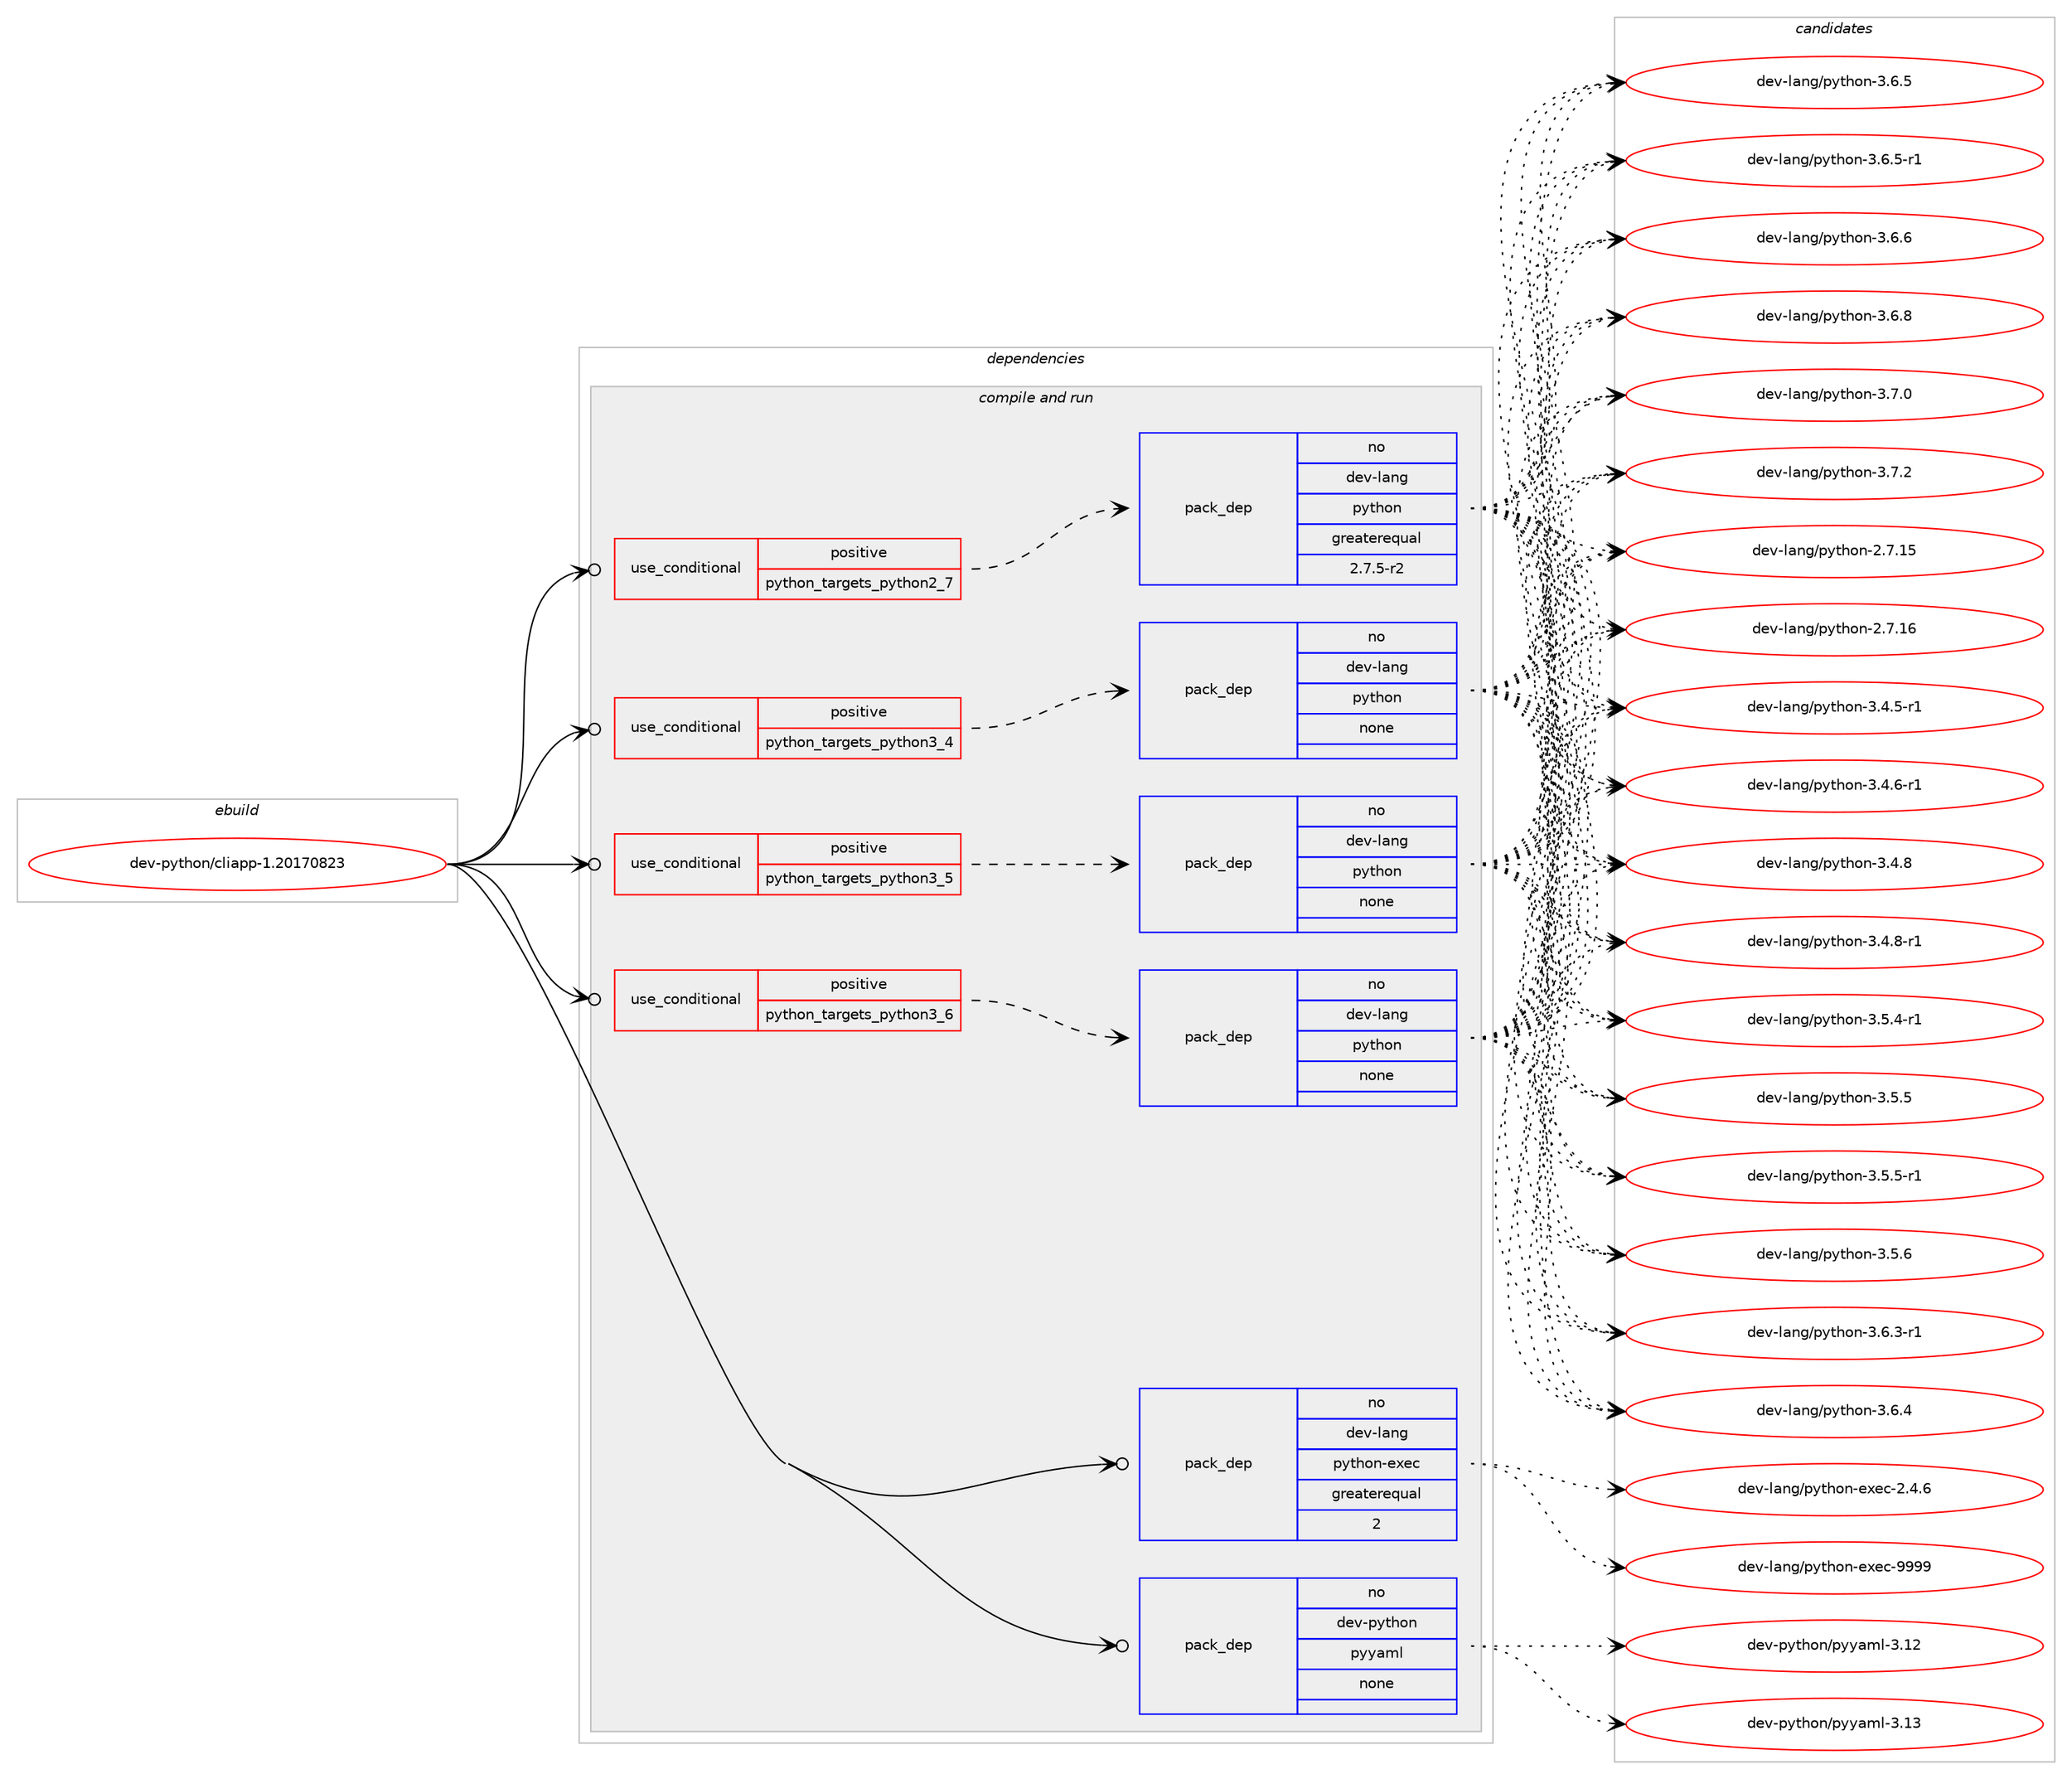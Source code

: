 digraph prolog {

# *************
# Graph options
# *************

newrank=true;
concentrate=true;
compound=true;
graph [rankdir=LR,fontname=Helvetica,fontsize=10,ranksep=1.5];#, ranksep=2.5, nodesep=0.2];
edge  [arrowhead=vee];
node  [fontname=Helvetica,fontsize=10];

# **********
# The ebuild
# **********

subgraph cluster_leftcol {
color=gray;
rank=same;
label=<<i>ebuild</i>>;
id [label="dev-python/cliapp-1.20170823", color=red, width=4, href="../dev-python/cliapp-1.20170823.svg"];
}

# ****************
# The dependencies
# ****************

subgraph cluster_midcol {
color=gray;
label=<<i>dependencies</i>>;
subgraph cluster_compile {
fillcolor="#eeeeee";
style=filled;
label=<<i>compile</i>>;
}
subgraph cluster_compileandrun {
fillcolor="#eeeeee";
style=filled;
label=<<i>compile and run</i>>;
subgraph cond372390 {
dependency1403410 [label=<<TABLE BORDER="0" CELLBORDER="1" CELLSPACING="0" CELLPADDING="4"><TR><TD ROWSPAN="3" CELLPADDING="10">use_conditional</TD></TR><TR><TD>positive</TD></TR><TR><TD>python_targets_python2_7</TD></TR></TABLE>>, shape=none, color=red];
subgraph pack1007785 {
dependency1403411 [label=<<TABLE BORDER="0" CELLBORDER="1" CELLSPACING="0" CELLPADDING="4" WIDTH="220"><TR><TD ROWSPAN="6" CELLPADDING="30">pack_dep</TD></TR><TR><TD WIDTH="110">no</TD></TR><TR><TD>dev-lang</TD></TR><TR><TD>python</TD></TR><TR><TD>greaterequal</TD></TR><TR><TD>2.7.5-r2</TD></TR></TABLE>>, shape=none, color=blue];
}
dependency1403410:e -> dependency1403411:w [weight=20,style="dashed",arrowhead="vee"];
}
id:e -> dependency1403410:w [weight=20,style="solid",arrowhead="odotvee"];
subgraph cond372391 {
dependency1403412 [label=<<TABLE BORDER="0" CELLBORDER="1" CELLSPACING="0" CELLPADDING="4"><TR><TD ROWSPAN="3" CELLPADDING="10">use_conditional</TD></TR><TR><TD>positive</TD></TR><TR><TD>python_targets_python3_4</TD></TR></TABLE>>, shape=none, color=red];
subgraph pack1007786 {
dependency1403413 [label=<<TABLE BORDER="0" CELLBORDER="1" CELLSPACING="0" CELLPADDING="4" WIDTH="220"><TR><TD ROWSPAN="6" CELLPADDING="30">pack_dep</TD></TR><TR><TD WIDTH="110">no</TD></TR><TR><TD>dev-lang</TD></TR><TR><TD>python</TD></TR><TR><TD>none</TD></TR><TR><TD></TD></TR></TABLE>>, shape=none, color=blue];
}
dependency1403412:e -> dependency1403413:w [weight=20,style="dashed",arrowhead="vee"];
}
id:e -> dependency1403412:w [weight=20,style="solid",arrowhead="odotvee"];
subgraph cond372392 {
dependency1403414 [label=<<TABLE BORDER="0" CELLBORDER="1" CELLSPACING="0" CELLPADDING="4"><TR><TD ROWSPAN="3" CELLPADDING="10">use_conditional</TD></TR><TR><TD>positive</TD></TR><TR><TD>python_targets_python3_5</TD></TR></TABLE>>, shape=none, color=red];
subgraph pack1007787 {
dependency1403415 [label=<<TABLE BORDER="0" CELLBORDER="1" CELLSPACING="0" CELLPADDING="4" WIDTH="220"><TR><TD ROWSPAN="6" CELLPADDING="30">pack_dep</TD></TR><TR><TD WIDTH="110">no</TD></TR><TR><TD>dev-lang</TD></TR><TR><TD>python</TD></TR><TR><TD>none</TD></TR><TR><TD></TD></TR></TABLE>>, shape=none, color=blue];
}
dependency1403414:e -> dependency1403415:w [weight=20,style="dashed",arrowhead="vee"];
}
id:e -> dependency1403414:w [weight=20,style="solid",arrowhead="odotvee"];
subgraph cond372393 {
dependency1403416 [label=<<TABLE BORDER="0" CELLBORDER="1" CELLSPACING="0" CELLPADDING="4"><TR><TD ROWSPAN="3" CELLPADDING="10">use_conditional</TD></TR><TR><TD>positive</TD></TR><TR><TD>python_targets_python3_6</TD></TR></TABLE>>, shape=none, color=red];
subgraph pack1007788 {
dependency1403417 [label=<<TABLE BORDER="0" CELLBORDER="1" CELLSPACING="0" CELLPADDING="4" WIDTH="220"><TR><TD ROWSPAN="6" CELLPADDING="30">pack_dep</TD></TR><TR><TD WIDTH="110">no</TD></TR><TR><TD>dev-lang</TD></TR><TR><TD>python</TD></TR><TR><TD>none</TD></TR><TR><TD></TD></TR></TABLE>>, shape=none, color=blue];
}
dependency1403416:e -> dependency1403417:w [weight=20,style="dashed",arrowhead="vee"];
}
id:e -> dependency1403416:w [weight=20,style="solid",arrowhead="odotvee"];
subgraph pack1007789 {
dependency1403418 [label=<<TABLE BORDER="0" CELLBORDER="1" CELLSPACING="0" CELLPADDING="4" WIDTH="220"><TR><TD ROWSPAN="6" CELLPADDING="30">pack_dep</TD></TR><TR><TD WIDTH="110">no</TD></TR><TR><TD>dev-lang</TD></TR><TR><TD>python-exec</TD></TR><TR><TD>greaterequal</TD></TR><TR><TD>2</TD></TR></TABLE>>, shape=none, color=blue];
}
id:e -> dependency1403418:w [weight=20,style="solid",arrowhead="odotvee"];
subgraph pack1007790 {
dependency1403419 [label=<<TABLE BORDER="0" CELLBORDER="1" CELLSPACING="0" CELLPADDING="4" WIDTH="220"><TR><TD ROWSPAN="6" CELLPADDING="30">pack_dep</TD></TR><TR><TD WIDTH="110">no</TD></TR><TR><TD>dev-python</TD></TR><TR><TD>pyyaml</TD></TR><TR><TD>none</TD></TR><TR><TD></TD></TR></TABLE>>, shape=none, color=blue];
}
id:e -> dependency1403419:w [weight=20,style="solid",arrowhead="odotvee"];
}
subgraph cluster_run {
fillcolor="#eeeeee";
style=filled;
label=<<i>run</i>>;
}
}

# **************
# The candidates
# **************

subgraph cluster_choices {
rank=same;
color=gray;
label=<<i>candidates</i>>;

subgraph choice1007785 {
color=black;
nodesep=1;
choice10010111845108971101034711212111610411111045504655464953 [label="dev-lang/python-2.7.15", color=red, width=4,href="../dev-lang/python-2.7.15.svg"];
choice10010111845108971101034711212111610411111045504655464954 [label="dev-lang/python-2.7.16", color=red, width=4,href="../dev-lang/python-2.7.16.svg"];
choice1001011184510897110103471121211161041111104551465246534511449 [label="dev-lang/python-3.4.5-r1", color=red, width=4,href="../dev-lang/python-3.4.5-r1.svg"];
choice1001011184510897110103471121211161041111104551465246544511449 [label="dev-lang/python-3.4.6-r1", color=red, width=4,href="../dev-lang/python-3.4.6-r1.svg"];
choice100101118451089711010347112121116104111110455146524656 [label="dev-lang/python-3.4.8", color=red, width=4,href="../dev-lang/python-3.4.8.svg"];
choice1001011184510897110103471121211161041111104551465246564511449 [label="dev-lang/python-3.4.8-r1", color=red, width=4,href="../dev-lang/python-3.4.8-r1.svg"];
choice1001011184510897110103471121211161041111104551465346524511449 [label="dev-lang/python-3.5.4-r1", color=red, width=4,href="../dev-lang/python-3.5.4-r1.svg"];
choice100101118451089711010347112121116104111110455146534653 [label="dev-lang/python-3.5.5", color=red, width=4,href="../dev-lang/python-3.5.5.svg"];
choice1001011184510897110103471121211161041111104551465346534511449 [label="dev-lang/python-3.5.5-r1", color=red, width=4,href="../dev-lang/python-3.5.5-r1.svg"];
choice100101118451089711010347112121116104111110455146534654 [label="dev-lang/python-3.5.6", color=red, width=4,href="../dev-lang/python-3.5.6.svg"];
choice1001011184510897110103471121211161041111104551465446514511449 [label="dev-lang/python-3.6.3-r1", color=red, width=4,href="../dev-lang/python-3.6.3-r1.svg"];
choice100101118451089711010347112121116104111110455146544652 [label="dev-lang/python-3.6.4", color=red, width=4,href="../dev-lang/python-3.6.4.svg"];
choice100101118451089711010347112121116104111110455146544653 [label="dev-lang/python-3.6.5", color=red, width=4,href="../dev-lang/python-3.6.5.svg"];
choice1001011184510897110103471121211161041111104551465446534511449 [label="dev-lang/python-3.6.5-r1", color=red, width=4,href="../dev-lang/python-3.6.5-r1.svg"];
choice100101118451089711010347112121116104111110455146544654 [label="dev-lang/python-3.6.6", color=red, width=4,href="../dev-lang/python-3.6.6.svg"];
choice100101118451089711010347112121116104111110455146544656 [label="dev-lang/python-3.6.8", color=red, width=4,href="../dev-lang/python-3.6.8.svg"];
choice100101118451089711010347112121116104111110455146554648 [label="dev-lang/python-3.7.0", color=red, width=4,href="../dev-lang/python-3.7.0.svg"];
choice100101118451089711010347112121116104111110455146554650 [label="dev-lang/python-3.7.2", color=red, width=4,href="../dev-lang/python-3.7.2.svg"];
dependency1403411:e -> choice10010111845108971101034711212111610411111045504655464953:w [style=dotted,weight="100"];
dependency1403411:e -> choice10010111845108971101034711212111610411111045504655464954:w [style=dotted,weight="100"];
dependency1403411:e -> choice1001011184510897110103471121211161041111104551465246534511449:w [style=dotted,weight="100"];
dependency1403411:e -> choice1001011184510897110103471121211161041111104551465246544511449:w [style=dotted,weight="100"];
dependency1403411:e -> choice100101118451089711010347112121116104111110455146524656:w [style=dotted,weight="100"];
dependency1403411:e -> choice1001011184510897110103471121211161041111104551465246564511449:w [style=dotted,weight="100"];
dependency1403411:e -> choice1001011184510897110103471121211161041111104551465346524511449:w [style=dotted,weight="100"];
dependency1403411:e -> choice100101118451089711010347112121116104111110455146534653:w [style=dotted,weight="100"];
dependency1403411:e -> choice1001011184510897110103471121211161041111104551465346534511449:w [style=dotted,weight="100"];
dependency1403411:e -> choice100101118451089711010347112121116104111110455146534654:w [style=dotted,weight="100"];
dependency1403411:e -> choice1001011184510897110103471121211161041111104551465446514511449:w [style=dotted,weight="100"];
dependency1403411:e -> choice100101118451089711010347112121116104111110455146544652:w [style=dotted,weight="100"];
dependency1403411:e -> choice100101118451089711010347112121116104111110455146544653:w [style=dotted,weight="100"];
dependency1403411:e -> choice1001011184510897110103471121211161041111104551465446534511449:w [style=dotted,weight="100"];
dependency1403411:e -> choice100101118451089711010347112121116104111110455146544654:w [style=dotted,weight="100"];
dependency1403411:e -> choice100101118451089711010347112121116104111110455146544656:w [style=dotted,weight="100"];
dependency1403411:e -> choice100101118451089711010347112121116104111110455146554648:w [style=dotted,weight="100"];
dependency1403411:e -> choice100101118451089711010347112121116104111110455146554650:w [style=dotted,weight="100"];
}
subgraph choice1007786 {
color=black;
nodesep=1;
choice10010111845108971101034711212111610411111045504655464953 [label="dev-lang/python-2.7.15", color=red, width=4,href="../dev-lang/python-2.7.15.svg"];
choice10010111845108971101034711212111610411111045504655464954 [label="dev-lang/python-2.7.16", color=red, width=4,href="../dev-lang/python-2.7.16.svg"];
choice1001011184510897110103471121211161041111104551465246534511449 [label="dev-lang/python-3.4.5-r1", color=red, width=4,href="../dev-lang/python-3.4.5-r1.svg"];
choice1001011184510897110103471121211161041111104551465246544511449 [label="dev-lang/python-3.4.6-r1", color=red, width=4,href="../dev-lang/python-3.4.6-r1.svg"];
choice100101118451089711010347112121116104111110455146524656 [label="dev-lang/python-3.4.8", color=red, width=4,href="../dev-lang/python-3.4.8.svg"];
choice1001011184510897110103471121211161041111104551465246564511449 [label="dev-lang/python-3.4.8-r1", color=red, width=4,href="../dev-lang/python-3.4.8-r1.svg"];
choice1001011184510897110103471121211161041111104551465346524511449 [label="dev-lang/python-3.5.4-r1", color=red, width=4,href="../dev-lang/python-3.5.4-r1.svg"];
choice100101118451089711010347112121116104111110455146534653 [label="dev-lang/python-3.5.5", color=red, width=4,href="../dev-lang/python-3.5.5.svg"];
choice1001011184510897110103471121211161041111104551465346534511449 [label="dev-lang/python-3.5.5-r1", color=red, width=4,href="../dev-lang/python-3.5.5-r1.svg"];
choice100101118451089711010347112121116104111110455146534654 [label="dev-lang/python-3.5.6", color=red, width=4,href="../dev-lang/python-3.5.6.svg"];
choice1001011184510897110103471121211161041111104551465446514511449 [label="dev-lang/python-3.6.3-r1", color=red, width=4,href="../dev-lang/python-3.6.3-r1.svg"];
choice100101118451089711010347112121116104111110455146544652 [label="dev-lang/python-3.6.4", color=red, width=4,href="../dev-lang/python-3.6.4.svg"];
choice100101118451089711010347112121116104111110455146544653 [label="dev-lang/python-3.6.5", color=red, width=4,href="../dev-lang/python-3.6.5.svg"];
choice1001011184510897110103471121211161041111104551465446534511449 [label="dev-lang/python-3.6.5-r1", color=red, width=4,href="../dev-lang/python-3.6.5-r1.svg"];
choice100101118451089711010347112121116104111110455146544654 [label="dev-lang/python-3.6.6", color=red, width=4,href="../dev-lang/python-3.6.6.svg"];
choice100101118451089711010347112121116104111110455146544656 [label="dev-lang/python-3.6.8", color=red, width=4,href="../dev-lang/python-3.6.8.svg"];
choice100101118451089711010347112121116104111110455146554648 [label="dev-lang/python-3.7.0", color=red, width=4,href="../dev-lang/python-3.7.0.svg"];
choice100101118451089711010347112121116104111110455146554650 [label="dev-lang/python-3.7.2", color=red, width=4,href="../dev-lang/python-3.7.2.svg"];
dependency1403413:e -> choice10010111845108971101034711212111610411111045504655464953:w [style=dotted,weight="100"];
dependency1403413:e -> choice10010111845108971101034711212111610411111045504655464954:w [style=dotted,weight="100"];
dependency1403413:e -> choice1001011184510897110103471121211161041111104551465246534511449:w [style=dotted,weight="100"];
dependency1403413:e -> choice1001011184510897110103471121211161041111104551465246544511449:w [style=dotted,weight="100"];
dependency1403413:e -> choice100101118451089711010347112121116104111110455146524656:w [style=dotted,weight="100"];
dependency1403413:e -> choice1001011184510897110103471121211161041111104551465246564511449:w [style=dotted,weight="100"];
dependency1403413:e -> choice1001011184510897110103471121211161041111104551465346524511449:w [style=dotted,weight="100"];
dependency1403413:e -> choice100101118451089711010347112121116104111110455146534653:w [style=dotted,weight="100"];
dependency1403413:e -> choice1001011184510897110103471121211161041111104551465346534511449:w [style=dotted,weight="100"];
dependency1403413:e -> choice100101118451089711010347112121116104111110455146534654:w [style=dotted,weight="100"];
dependency1403413:e -> choice1001011184510897110103471121211161041111104551465446514511449:w [style=dotted,weight="100"];
dependency1403413:e -> choice100101118451089711010347112121116104111110455146544652:w [style=dotted,weight="100"];
dependency1403413:e -> choice100101118451089711010347112121116104111110455146544653:w [style=dotted,weight="100"];
dependency1403413:e -> choice1001011184510897110103471121211161041111104551465446534511449:w [style=dotted,weight="100"];
dependency1403413:e -> choice100101118451089711010347112121116104111110455146544654:w [style=dotted,weight="100"];
dependency1403413:e -> choice100101118451089711010347112121116104111110455146544656:w [style=dotted,weight="100"];
dependency1403413:e -> choice100101118451089711010347112121116104111110455146554648:w [style=dotted,weight="100"];
dependency1403413:e -> choice100101118451089711010347112121116104111110455146554650:w [style=dotted,weight="100"];
}
subgraph choice1007787 {
color=black;
nodesep=1;
choice10010111845108971101034711212111610411111045504655464953 [label="dev-lang/python-2.7.15", color=red, width=4,href="../dev-lang/python-2.7.15.svg"];
choice10010111845108971101034711212111610411111045504655464954 [label="dev-lang/python-2.7.16", color=red, width=4,href="../dev-lang/python-2.7.16.svg"];
choice1001011184510897110103471121211161041111104551465246534511449 [label="dev-lang/python-3.4.5-r1", color=red, width=4,href="../dev-lang/python-3.4.5-r1.svg"];
choice1001011184510897110103471121211161041111104551465246544511449 [label="dev-lang/python-3.4.6-r1", color=red, width=4,href="../dev-lang/python-3.4.6-r1.svg"];
choice100101118451089711010347112121116104111110455146524656 [label="dev-lang/python-3.4.8", color=red, width=4,href="../dev-lang/python-3.4.8.svg"];
choice1001011184510897110103471121211161041111104551465246564511449 [label="dev-lang/python-3.4.8-r1", color=red, width=4,href="../dev-lang/python-3.4.8-r1.svg"];
choice1001011184510897110103471121211161041111104551465346524511449 [label="dev-lang/python-3.5.4-r1", color=red, width=4,href="../dev-lang/python-3.5.4-r1.svg"];
choice100101118451089711010347112121116104111110455146534653 [label="dev-lang/python-3.5.5", color=red, width=4,href="../dev-lang/python-3.5.5.svg"];
choice1001011184510897110103471121211161041111104551465346534511449 [label="dev-lang/python-3.5.5-r1", color=red, width=4,href="../dev-lang/python-3.5.5-r1.svg"];
choice100101118451089711010347112121116104111110455146534654 [label="dev-lang/python-3.5.6", color=red, width=4,href="../dev-lang/python-3.5.6.svg"];
choice1001011184510897110103471121211161041111104551465446514511449 [label="dev-lang/python-3.6.3-r1", color=red, width=4,href="../dev-lang/python-3.6.3-r1.svg"];
choice100101118451089711010347112121116104111110455146544652 [label="dev-lang/python-3.6.4", color=red, width=4,href="../dev-lang/python-3.6.4.svg"];
choice100101118451089711010347112121116104111110455146544653 [label="dev-lang/python-3.6.5", color=red, width=4,href="../dev-lang/python-3.6.5.svg"];
choice1001011184510897110103471121211161041111104551465446534511449 [label="dev-lang/python-3.6.5-r1", color=red, width=4,href="../dev-lang/python-3.6.5-r1.svg"];
choice100101118451089711010347112121116104111110455146544654 [label="dev-lang/python-3.6.6", color=red, width=4,href="../dev-lang/python-3.6.6.svg"];
choice100101118451089711010347112121116104111110455146544656 [label="dev-lang/python-3.6.8", color=red, width=4,href="../dev-lang/python-3.6.8.svg"];
choice100101118451089711010347112121116104111110455146554648 [label="dev-lang/python-3.7.0", color=red, width=4,href="../dev-lang/python-3.7.0.svg"];
choice100101118451089711010347112121116104111110455146554650 [label="dev-lang/python-3.7.2", color=red, width=4,href="../dev-lang/python-3.7.2.svg"];
dependency1403415:e -> choice10010111845108971101034711212111610411111045504655464953:w [style=dotted,weight="100"];
dependency1403415:e -> choice10010111845108971101034711212111610411111045504655464954:w [style=dotted,weight="100"];
dependency1403415:e -> choice1001011184510897110103471121211161041111104551465246534511449:w [style=dotted,weight="100"];
dependency1403415:e -> choice1001011184510897110103471121211161041111104551465246544511449:w [style=dotted,weight="100"];
dependency1403415:e -> choice100101118451089711010347112121116104111110455146524656:w [style=dotted,weight="100"];
dependency1403415:e -> choice1001011184510897110103471121211161041111104551465246564511449:w [style=dotted,weight="100"];
dependency1403415:e -> choice1001011184510897110103471121211161041111104551465346524511449:w [style=dotted,weight="100"];
dependency1403415:e -> choice100101118451089711010347112121116104111110455146534653:w [style=dotted,weight="100"];
dependency1403415:e -> choice1001011184510897110103471121211161041111104551465346534511449:w [style=dotted,weight="100"];
dependency1403415:e -> choice100101118451089711010347112121116104111110455146534654:w [style=dotted,weight="100"];
dependency1403415:e -> choice1001011184510897110103471121211161041111104551465446514511449:w [style=dotted,weight="100"];
dependency1403415:e -> choice100101118451089711010347112121116104111110455146544652:w [style=dotted,weight="100"];
dependency1403415:e -> choice100101118451089711010347112121116104111110455146544653:w [style=dotted,weight="100"];
dependency1403415:e -> choice1001011184510897110103471121211161041111104551465446534511449:w [style=dotted,weight="100"];
dependency1403415:e -> choice100101118451089711010347112121116104111110455146544654:w [style=dotted,weight="100"];
dependency1403415:e -> choice100101118451089711010347112121116104111110455146544656:w [style=dotted,weight="100"];
dependency1403415:e -> choice100101118451089711010347112121116104111110455146554648:w [style=dotted,weight="100"];
dependency1403415:e -> choice100101118451089711010347112121116104111110455146554650:w [style=dotted,weight="100"];
}
subgraph choice1007788 {
color=black;
nodesep=1;
choice10010111845108971101034711212111610411111045504655464953 [label="dev-lang/python-2.7.15", color=red, width=4,href="../dev-lang/python-2.7.15.svg"];
choice10010111845108971101034711212111610411111045504655464954 [label="dev-lang/python-2.7.16", color=red, width=4,href="../dev-lang/python-2.7.16.svg"];
choice1001011184510897110103471121211161041111104551465246534511449 [label="dev-lang/python-3.4.5-r1", color=red, width=4,href="../dev-lang/python-3.4.5-r1.svg"];
choice1001011184510897110103471121211161041111104551465246544511449 [label="dev-lang/python-3.4.6-r1", color=red, width=4,href="../dev-lang/python-3.4.6-r1.svg"];
choice100101118451089711010347112121116104111110455146524656 [label="dev-lang/python-3.4.8", color=red, width=4,href="../dev-lang/python-3.4.8.svg"];
choice1001011184510897110103471121211161041111104551465246564511449 [label="dev-lang/python-3.4.8-r1", color=red, width=4,href="../dev-lang/python-3.4.8-r1.svg"];
choice1001011184510897110103471121211161041111104551465346524511449 [label="dev-lang/python-3.5.4-r1", color=red, width=4,href="../dev-lang/python-3.5.4-r1.svg"];
choice100101118451089711010347112121116104111110455146534653 [label="dev-lang/python-3.5.5", color=red, width=4,href="../dev-lang/python-3.5.5.svg"];
choice1001011184510897110103471121211161041111104551465346534511449 [label="dev-lang/python-3.5.5-r1", color=red, width=4,href="../dev-lang/python-3.5.5-r1.svg"];
choice100101118451089711010347112121116104111110455146534654 [label="dev-lang/python-3.5.6", color=red, width=4,href="../dev-lang/python-3.5.6.svg"];
choice1001011184510897110103471121211161041111104551465446514511449 [label="dev-lang/python-3.6.3-r1", color=red, width=4,href="../dev-lang/python-3.6.3-r1.svg"];
choice100101118451089711010347112121116104111110455146544652 [label="dev-lang/python-3.6.4", color=red, width=4,href="../dev-lang/python-3.6.4.svg"];
choice100101118451089711010347112121116104111110455146544653 [label="dev-lang/python-3.6.5", color=red, width=4,href="../dev-lang/python-3.6.5.svg"];
choice1001011184510897110103471121211161041111104551465446534511449 [label="dev-lang/python-3.6.5-r1", color=red, width=4,href="../dev-lang/python-3.6.5-r1.svg"];
choice100101118451089711010347112121116104111110455146544654 [label="dev-lang/python-3.6.6", color=red, width=4,href="../dev-lang/python-3.6.6.svg"];
choice100101118451089711010347112121116104111110455146544656 [label="dev-lang/python-3.6.8", color=red, width=4,href="../dev-lang/python-3.6.8.svg"];
choice100101118451089711010347112121116104111110455146554648 [label="dev-lang/python-3.7.0", color=red, width=4,href="../dev-lang/python-3.7.0.svg"];
choice100101118451089711010347112121116104111110455146554650 [label="dev-lang/python-3.7.2", color=red, width=4,href="../dev-lang/python-3.7.2.svg"];
dependency1403417:e -> choice10010111845108971101034711212111610411111045504655464953:w [style=dotted,weight="100"];
dependency1403417:e -> choice10010111845108971101034711212111610411111045504655464954:w [style=dotted,weight="100"];
dependency1403417:e -> choice1001011184510897110103471121211161041111104551465246534511449:w [style=dotted,weight="100"];
dependency1403417:e -> choice1001011184510897110103471121211161041111104551465246544511449:w [style=dotted,weight="100"];
dependency1403417:e -> choice100101118451089711010347112121116104111110455146524656:w [style=dotted,weight="100"];
dependency1403417:e -> choice1001011184510897110103471121211161041111104551465246564511449:w [style=dotted,weight="100"];
dependency1403417:e -> choice1001011184510897110103471121211161041111104551465346524511449:w [style=dotted,weight="100"];
dependency1403417:e -> choice100101118451089711010347112121116104111110455146534653:w [style=dotted,weight="100"];
dependency1403417:e -> choice1001011184510897110103471121211161041111104551465346534511449:w [style=dotted,weight="100"];
dependency1403417:e -> choice100101118451089711010347112121116104111110455146534654:w [style=dotted,weight="100"];
dependency1403417:e -> choice1001011184510897110103471121211161041111104551465446514511449:w [style=dotted,weight="100"];
dependency1403417:e -> choice100101118451089711010347112121116104111110455146544652:w [style=dotted,weight="100"];
dependency1403417:e -> choice100101118451089711010347112121116104111110455146544653:w [style=dotted,weight="100"];
dependency1403417:e -> choice1001011184510897110103471121211161041111104551465446534511449:w [style=dotted,weight="100"];
dependency1403417:e -> choice100101118451089711010347112121116104111110455146544654:w [style=dotted,weight="100"];
dependency1403417:e -> choice100101118451089711010347112121116104111110455146544656:w [style=dotted,weight="100"];
dependency1403417:e -> choice100101118451089711010347112121116104111110455146554648:w [style=dotted,weight="100"];
dependency1403417:e -> choice100101118451089711010347112121116104111110455146554650:w [style=dotted,weight="100"];
}
subgraph choice1007789 {
color=black;
nodesep=1;
choice1001011184510897110103471121211161041111104510112010199455046524654 [label="dev-lang/python-exec-2.4.6", color=red, width=4,href="../dev-lang/python-exec-2.4.6.svg"];
choice10010111845108971101034711212111610411111045101120101994557575757 [label="dev-lang/python-exec-9999", color=red, width=4,href="../dev-lang/python-exec-9999.svg"];
dependency1403418:e -> choice1001011184510897110103471121211161041111104510112010199455046524654:w [style=dotted,weight="100"];
dependency1403418:e -> choice10010111845108971101034711212111610411111045101120101994557575757:w [style=dotted,weight="100"];
}
subgraph choice1007790 {
color=black;
nodesep=1;
choice1001011184511212111610411111047112121121971091084551464950 [label="dev-python/pyyaml-3.12", color=red, width=4,href="../dev-python/pyyaml-3.12.svg"];
choice1001011184511212111610411111047112121121971091084551464951 [label="dev-python/pyyaml-3.13", color=red, width=4,href="../dev-python/pyyaml-3.13.svg"];
dependency1403419:e -> choice1001011184511212111610411111047112121121971091084551464950:w [style=dotted,weight="100"];
dependency1403419:e -> choice1001011184511212111610411111047112121121971091084551464951:w [style=dotted,weight="100"];
}
}

}

